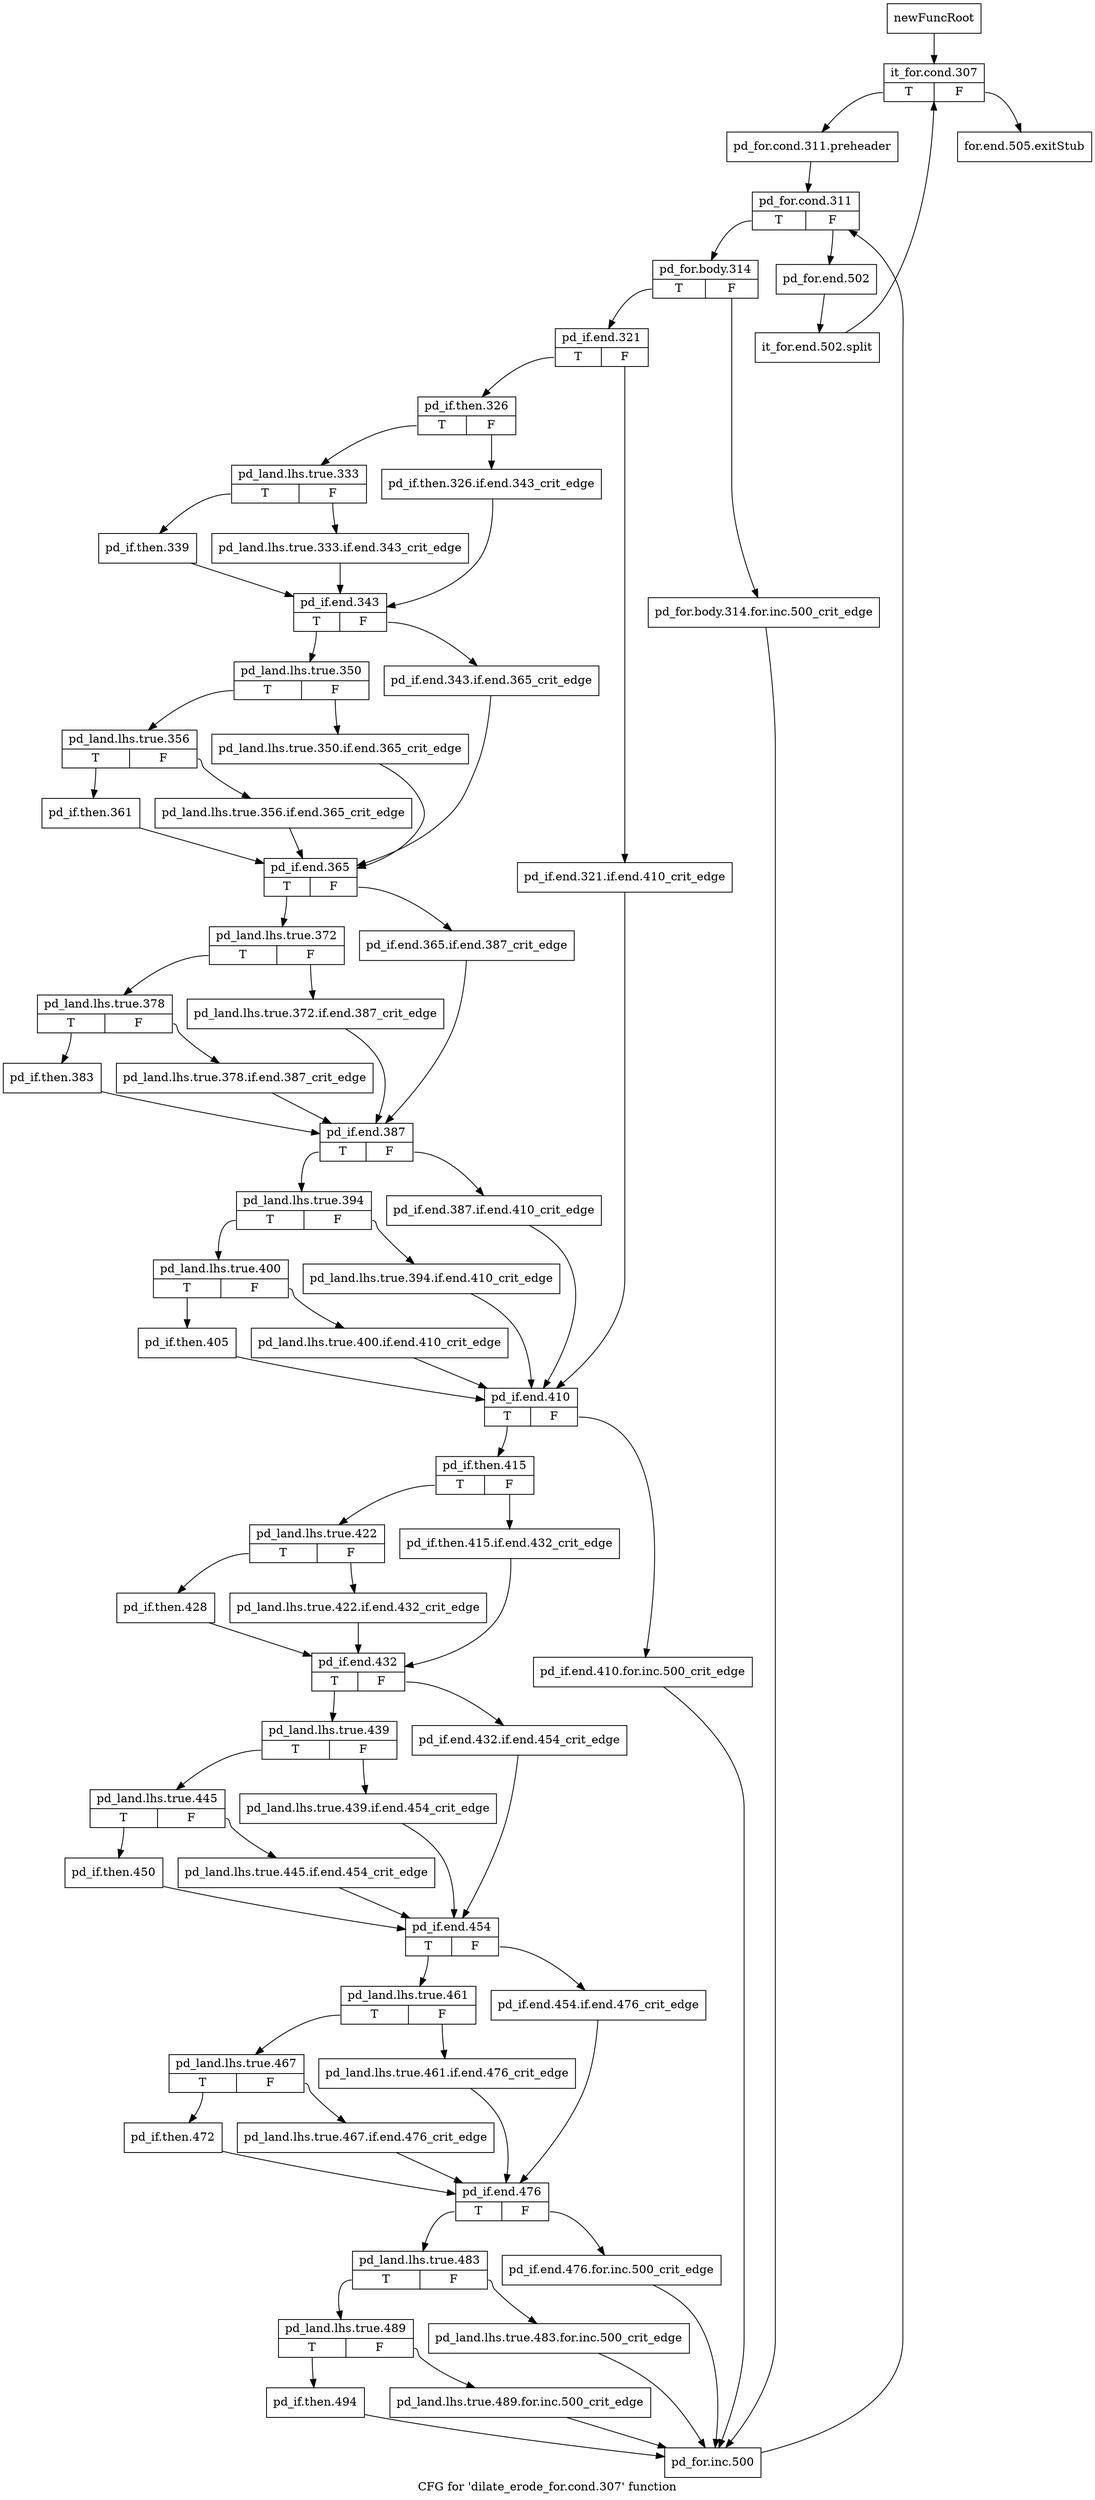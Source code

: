 digraph "CFG for 'dilate_erode_for.cond.307' function" {
	label="CFG for 'dilate_erode_for.cond.307' function";

	Node0x44e9d40 [shape=record,label="{newFuncRoot}"];
	Node0x44e9d40 -> Node0x44e9de0;
	Node0x44e9d90 [shape=record,label="{for.end.505.exitStub}"];
	Node0x44e9de0 [shape=record,label="{it_for.cond.307|{<s0>T|<s1>F}}"];
	Node0x44e9de0:s0 -> Node0x44e9e30;
	Node0x44e9de0:s1 -> Node0x44e9d90;
	Node0x44e9e30 [shape=record,label="{pd_for.cond.311.preheader}"];
	Node0x44e9e30 -> Node0x44e9e80;
	Node0x44e9e80 [shape=record,label="{pd_for.cond.311|{<s0>T|<s1>F}}"];
	Node0x44e9e80:s0 -> Node0x44e9f20;
	Node0x44e9e80:s1 -> Node0x44e9ed0;
	Node0x44e9ed0 [shape=record,label="{pd_for.end.502}"];
	Node0x44e9ed0 -> Node0x50c9b50;
	Node0x50c9b50 [shape=record,label="{it_for.end.502.split}"];
	Node0x50c9b50 -> Node0x44e9de0;
	Node0x44e9f20 [shape=record,label="{pd_for.body.314|{<s0>T|<s1>F}}"];
	Node0x44e9f20:s0 -> Node0x44eae40;
	Node0x44e9f20:s1 -> Node0x44eadf0;
	Node0x44eadf0 [shape=record,label="{pd_for.body.314.for.inc.500_crit_edge}"];
	Node0x44eadf0 -> Node0x44ebfc0;
	Node0x44eae40 [shape=record,label="{pd_if.end.321|{<s0>T|<s1>F}}"];
	Node0x44eae40:s0 -> Node0x44eaee0;
	Node0x44eae40:s1 -> Node0x44eae90;
	Node0x44eae90 [shape=record,label="{pd_if.end.321.if.end.410_crit_edge}"];
	Node0x44eae90 -> Node0x44eb700;
	Node0x44eaee0 [shape=record,label="{pd_if.then.326|{<s0>T|<s1>F}}"];
	Node0x44eaee0:s0 -> Node0x44eaf80;
	Node0x44eaee0:s1 -> Node0x44eaf30;
	Node0x44eaf30 [shape=record,label="{pd_if.then.326.if.end.343_crit_edge}"];
	Node0x44eaf30 -> Node0x44eb070;
	Node0x44eaf80 [shape=record,label="{pd_land.lhs.true.333|{<s0>T|<s1>F}}"];
	Node0x44eaf80:s0 -> Node0x44eb020;
	Node0x44eaf80:s1 -> Node0x44eafd0;
	Node0x44eafd0 [shape=record,label="{pd_land.lhs.true.333.if.end.343_crit_edge}"];
	Node0x44eafd0 -> Node0x44eb070;
	Node0x44eb020 [shape=record,label="{pd_if.then.339}"];
	Node0x44eb020 -> Node0x44eb070;
	Node0x44eb070 [shape=record,label="{pd_if.end.343|{<s0>T|<s1>F}}"];
	Node0x44eb070:s0 -> Node0x44eb110;
	Node0x44eb070:s1 -> Node0x44eb0c0;
	Node0x44eb0c0 [shape=record,label="{pd_if.end.343.if.end.365_crit_edge}"];
	Node0x44eb0c0 -> Node0x44eb2a0;
	Node0x44eb110 [shape=record,label="{pd_land.lhs.true.350|{<s0>T|<s1>F}}"];
	Node0x44eb110:s0 -> Node0x44eb1b0;
	Node0x44eb110:s1 -> Node0x44eb160;
	Node0x44eb160 [shape=record,label="{pd_land.lhs.true.350.if.end.365_crit_edge}"];
	Node0x44eb160 -> Node0x44eb2a0;
	Node0x44eb1b0 [shape=record,label="{pd_land.lhs.true.356|{<s0>T|<s1>F}}"];
	Node0x44eb1b0:s0 -> Node0x44eb250;
	Node0x44eb1b0:s1 -> Node0x44eb200;
	Node0x44eb200 [shape=record,label="{pd_land.lhs.true.356.if.end.365_crit_edge}"];
	Node0x44eb200 -> Node0x44eb2a0;
	Node0x44eb250 [shape=record,label="{pd_if.then.361}"];
	Node0x44eb250 -> Node0x44eb2a0;
	Node0x44eb2a0 [shape=record,label="{pd_if.end.365|{<s0>T|<s1>F}}"];
	Node0x44eb2a0:s0 -> Node0x44eb340;
	Node0x44eb2a0:s1 -> Node0x44eb2f0;
	Node0x44eb2f0 [shape=record,label="{pd_if.end.365.if.end.387_crit_edge}"];
	Node0x44eb2f0 -> Node0x44eb4d0;
	Node0x44eb340 [shape=record,label="{pd_land.lhs.true.372|{<s0>T|<s1>F}}"];
	Node0x44eb340:s0 -> Node0x44eb3e0;
	Node0x44eb340:s1 -> Node0x44eb390;
	Node0x44eb390 [shape=record,label="{pd_land.lhs.true.372.if.end.387_crit_edge}"];
	Node0x44eb390 -> Node0x44eb4d0;
	Node0x44eb3e0 [shape=record,label="{pd_land.lhs.true.378|{<s0>T|<s1>F}}"];
	Node0x44eb3e0:s0 -> Node0x44eb480;
	Node0x44eb3e0:s1 -> Node0x44eb430;
	Node0x44eb430 [shape=record,label="{pd_land.lhs.true.378.if.end.387_crit_edge}"];
	Node0x44eb430 -> Node0x44eb4d0;
	Node0x44eb480 [shape=record,label="{pd_if.then.383}"];
	Node0x44eb480 -> Node0x44eb4d0;
	Node0x44eb4d0 [shape=record,label="{pd_if.end.387|{<s0>T|<s1>F}}"];
	Node0x44eb4d0:s0 -> Node0x44eb570;
	Node0x44eb4d0:s1 -> Node0x44eb520;
	Node0x44eb520 [shape=record,label="{pd_if.end.387.if.end.410_crit_edge}"];
	Node0x44eb520 -> Node0x44eb700;
	Node0x44eb570 [shape=record,label="{pd_land.lhs.true.394|{<s0>T|<s1>F}}"];
	Node0x44eb570:s0 -> Node0x44eb610;
	Node0x44eb570:s1 -> Node0x44eb5c0;
	Node0x44eb5c0 [shape=record,label="{pd_land.lhs.true.394.if.end.410_crit_edge}"];
	Node0x44eb5c0 -> Node0x44eb700;
	Node0x44eb610 [shape=record,label="{pd_land.lhs.true.400|{<s0>T|<s1>F}}"];
	Node0x44eb610:s0 -> Node0x44eb6b0;
	Node0x44eb610:s1 -> Node0x44eb660;
	Node0x44eb660 [shape=record,label="{pd_land.lhs.true.400.if.end.410_crit_edge}"];
	Node0x44eb660 -> Node0x44eb700;
	Node0x44eb6b0 [shape=record,label="{pd_if.then.405}"];
	Node0x44eb6b0 -> Node0x44eb700;
	Node0x44eb700 [shape=record,label="{pd_if.end.410|{<s0>T|<s1>F}}"];
	Node0x44eb700:s0 -> Node0x44eb7a0;
	Node0x44eb700:s1 -> Node0x44eb750;
	Node0x44eb750 [shape=record,label="{pd_if.end.410.for.inc.500_crit_edge}"];
	Node0x44eb750 -> Node0x44ebfc0;
	Node0x44eb7a0 [shape=record,label="{pd_if.then.415|{<s0>T|<s1>F}}"];
	Node0x44eb7a0:s0 -> Node0x44eb840;
	Node0x44eb7a0:s1 -> Node0x44eb7f0;
	Node0x44eb7f0 [shape=record,label="{pd_if.then.415.if.end.432_crit_edge}"];
	Node0x44eb7f0 -> Node0x44eb930;
	Node0x44eb840 [shape=record,label="{pd_land.lhs.true.422|{<s0>T|<s1>F}}"];
	Node0x44eb840:s0 -> Node0x44eb8e0;
	Node0x44eb840:s1 -> Node0x44eb890;
	Node0x44eb890 [shape=record,label="{pd_land.lhs.true.422.if.end.432_crit_edge}"];
	Node0x44eb890 -> Node0x44eb930;
	Node0x44eb8e0 [shape=record,label="{pd_if.then.428}"];
	Node0x44eb8e0 -> Node0x44eb930;
	Node0x44eb930 [shape=record,label="{pd_if.end.432|{<s0>T|<s1>F}}"];
	Node0x44eb930:s0 -> Node0x44eb9d0;
	Node0x44eb930:s1 -> Node0x44eb980;
	Node0x44eb980 [shape=record,label="{pd_if.end.432.if.end.454_crit_edge}"];
	Node0x44eb980 -> Node0x44ebb60;
	Node0x44eb9d0 [shape=record,label="{pd_land.lhs.true.439|{<s0>T|<s1>F}}"];
	Node0x44eb9d0:s0 -> Node0x44eba70;
	Node0x44eb9d0:s1 -> Node0x44eba20;
	Node0x44eba20 [shape=record,label="{pd_land.lhs.true.439.if.end.454_crit_edge}"];
	Node0x44eba20 -> Node0x44ebb60;
	Node0x44eba70 [shape=record,label="{pd_land.lhs.true.445|{<s0>T|<s1>F}}"];
	Node0x44eba70:s0 -> Node0x44ebb10;
	Node0x44eba70:s1 -> Node0x44ebac0;
	Node0x44ebac0 [shape=record,label="{pd_land.lhs.true.445.if.end.454_crit_edge}"];
	Node0x44ebac0 -> Node0x44ebb60;
	Node0x44ebb10 [shape=record,label="{pd_if.then.450}"];
	Node0x44ebb10 -> Node0x44ebb60;
	Node0x44ebb60 [shape=record,label="{pd_if.end.454|{<s0>T|<s1>F}}"];
	Node0x44ebb60:s0 -> Node0x44ebc00;
	Node0x44ebb60:s1 -> Node0x44ebbb0;
	Node0x44ebbb0 [shape=record,label="{pd_if.end.454.if.end.476_crit_edge}"];
	Node0x44ebbb0 -> Node0x44ebd90;
	Node0x44ebc00 [shape=record,label="{pd_land.lhs.true.461|{<s0>T|<s1>F}}"];
	Node0x44ebc00:s0 -> Node0x44ebca0;
	Node0x44ebc00:s1 -> Node0x44ebc50;
	Node0x44ebc50 [shape=record,label="{pd_land.lhs.true.461.if.end.476_crit_edge}"];
	Node0x44ebc50 -> Node0x44ebd90;
	Node0x44ebca0 [shape=record,label="{pd_land.lhs.true.467|{<s0>T|<s1>F}}"];
	Node0x44ebca0:s0 -> Node0x44ebd40;
	Node0x44ebca0:s1 -> Node0x44ebcf0;
	Node0x44ebcf0 [shape=record,label="{pd_land.lhs.true.467.if.end.476_crit_edge}"];
	Node0x44ebcf0 -> Node0x44ebd90;
	Node0x44ebd40 [shape=record,label="{pd_if.then.472}"];
	Node0x44ebd40 -> Node0x44ebd90;
	Node0x44ebd90 [shape=record,label="{pd_if.end.476|{<s0>T|<s1>F}}"];
	Node0x44ebd90:s0 -> Node0x44ebe30;
	Node0x44ebd90:s1 -> Node0x44ebde0;
	Node0x44ebde0 [shape=record,label="{pd_if.end.476.for.inc.500_crit_edge}"];
	Node0x44ebde0 -> Node0x44ebfc0;
	Node0x44ebe30 [shape=record,label="{pd_land.lhs.true.483|{<s0>T|<s1>F}}"];
	Node0x44ebe30:s0 -> Node0x44ebed0;
	Node0x44ebe30:s1 -> Node0x44ebe80;
	Node0x44ebe80 [shape=record,label="{pd_land.lhs.true.483.for.inc.500_crit_edge}"];
	Node0x44ebe80 -> Node0x44ebfc0;
	Node0x44ebed0 [shape=record,label="{pd_land.lhs.true.489|{<s0>T|<s1>F}}"];
	Node0x44ebed0:s0 -> Node0x44ebf70;
	Node0x44ebed0:s1 -> Node0x44ebf20;
	Node0x44ebf20 [shape=record,label="{pd_land.lhs.true.489.for.inc.500_crit_edge}"];
	Node0x44ebf20 -> Node0x44ebfc0;
	Node0x44ebf70 [shape=record,label="{pd_if.then.494}"];
	Node0x44ebf70 -> Node0x44ebfc0;
	Node0x44ebfc0 [shape=record,label="{pd_for.inc.500}"];
	Node0x44ebfc0 -> Node0x44e9e80;
}
